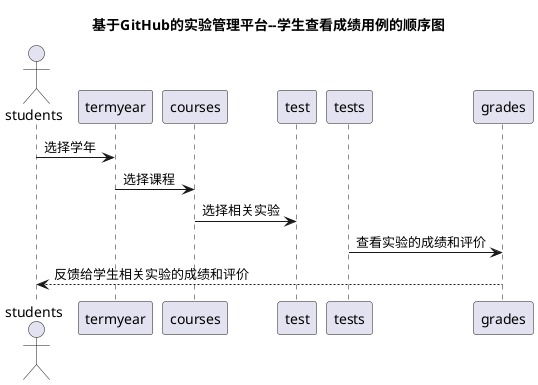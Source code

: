 @startuml
title 基于GitHub的实验管理平台--学生查看成绩用例的顺序图
actor students

students->termyear:选择学年
termyear->courses:选择课程
courses->test:选择相关实验
tests -> grades: 查看实验的成绩和评价
grades--> students:反馈给学生相关实验的成绩和评价
@enduml